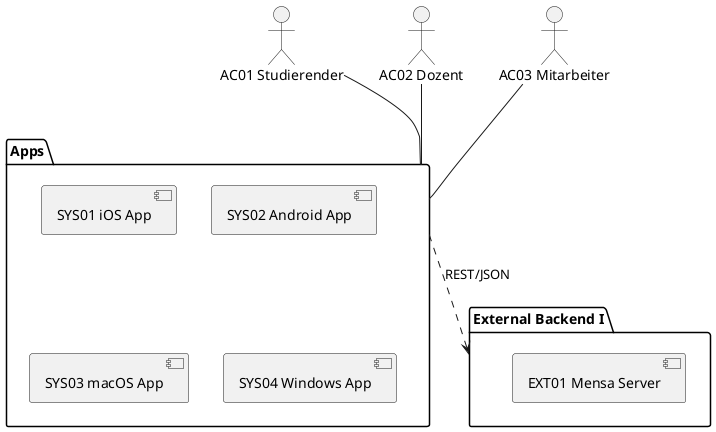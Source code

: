 @startuml

actor :AC01 Studierender: as AC01
actor :AC02 Dozent: as AC02
actor :AC03 Mitarbeiter: as AC03

package "Apps" as PAC01 {
  component [SYS01 iOS App] as SYS03
  component [SYS02 Android App] as SYS04
  component [SYS03 macOS App] as SYS07
  component [SYS04 Windows App] as SYS08
}

package "External Backend I" as PAC03 {
  component [EXT01 Mensa Server] as SYS05
}
 
AC01 -- PAC01
AC02 -- PAC01
AC03 -- PAC01
PAC01 ..> PAC03 : REST/JSON
@enduml